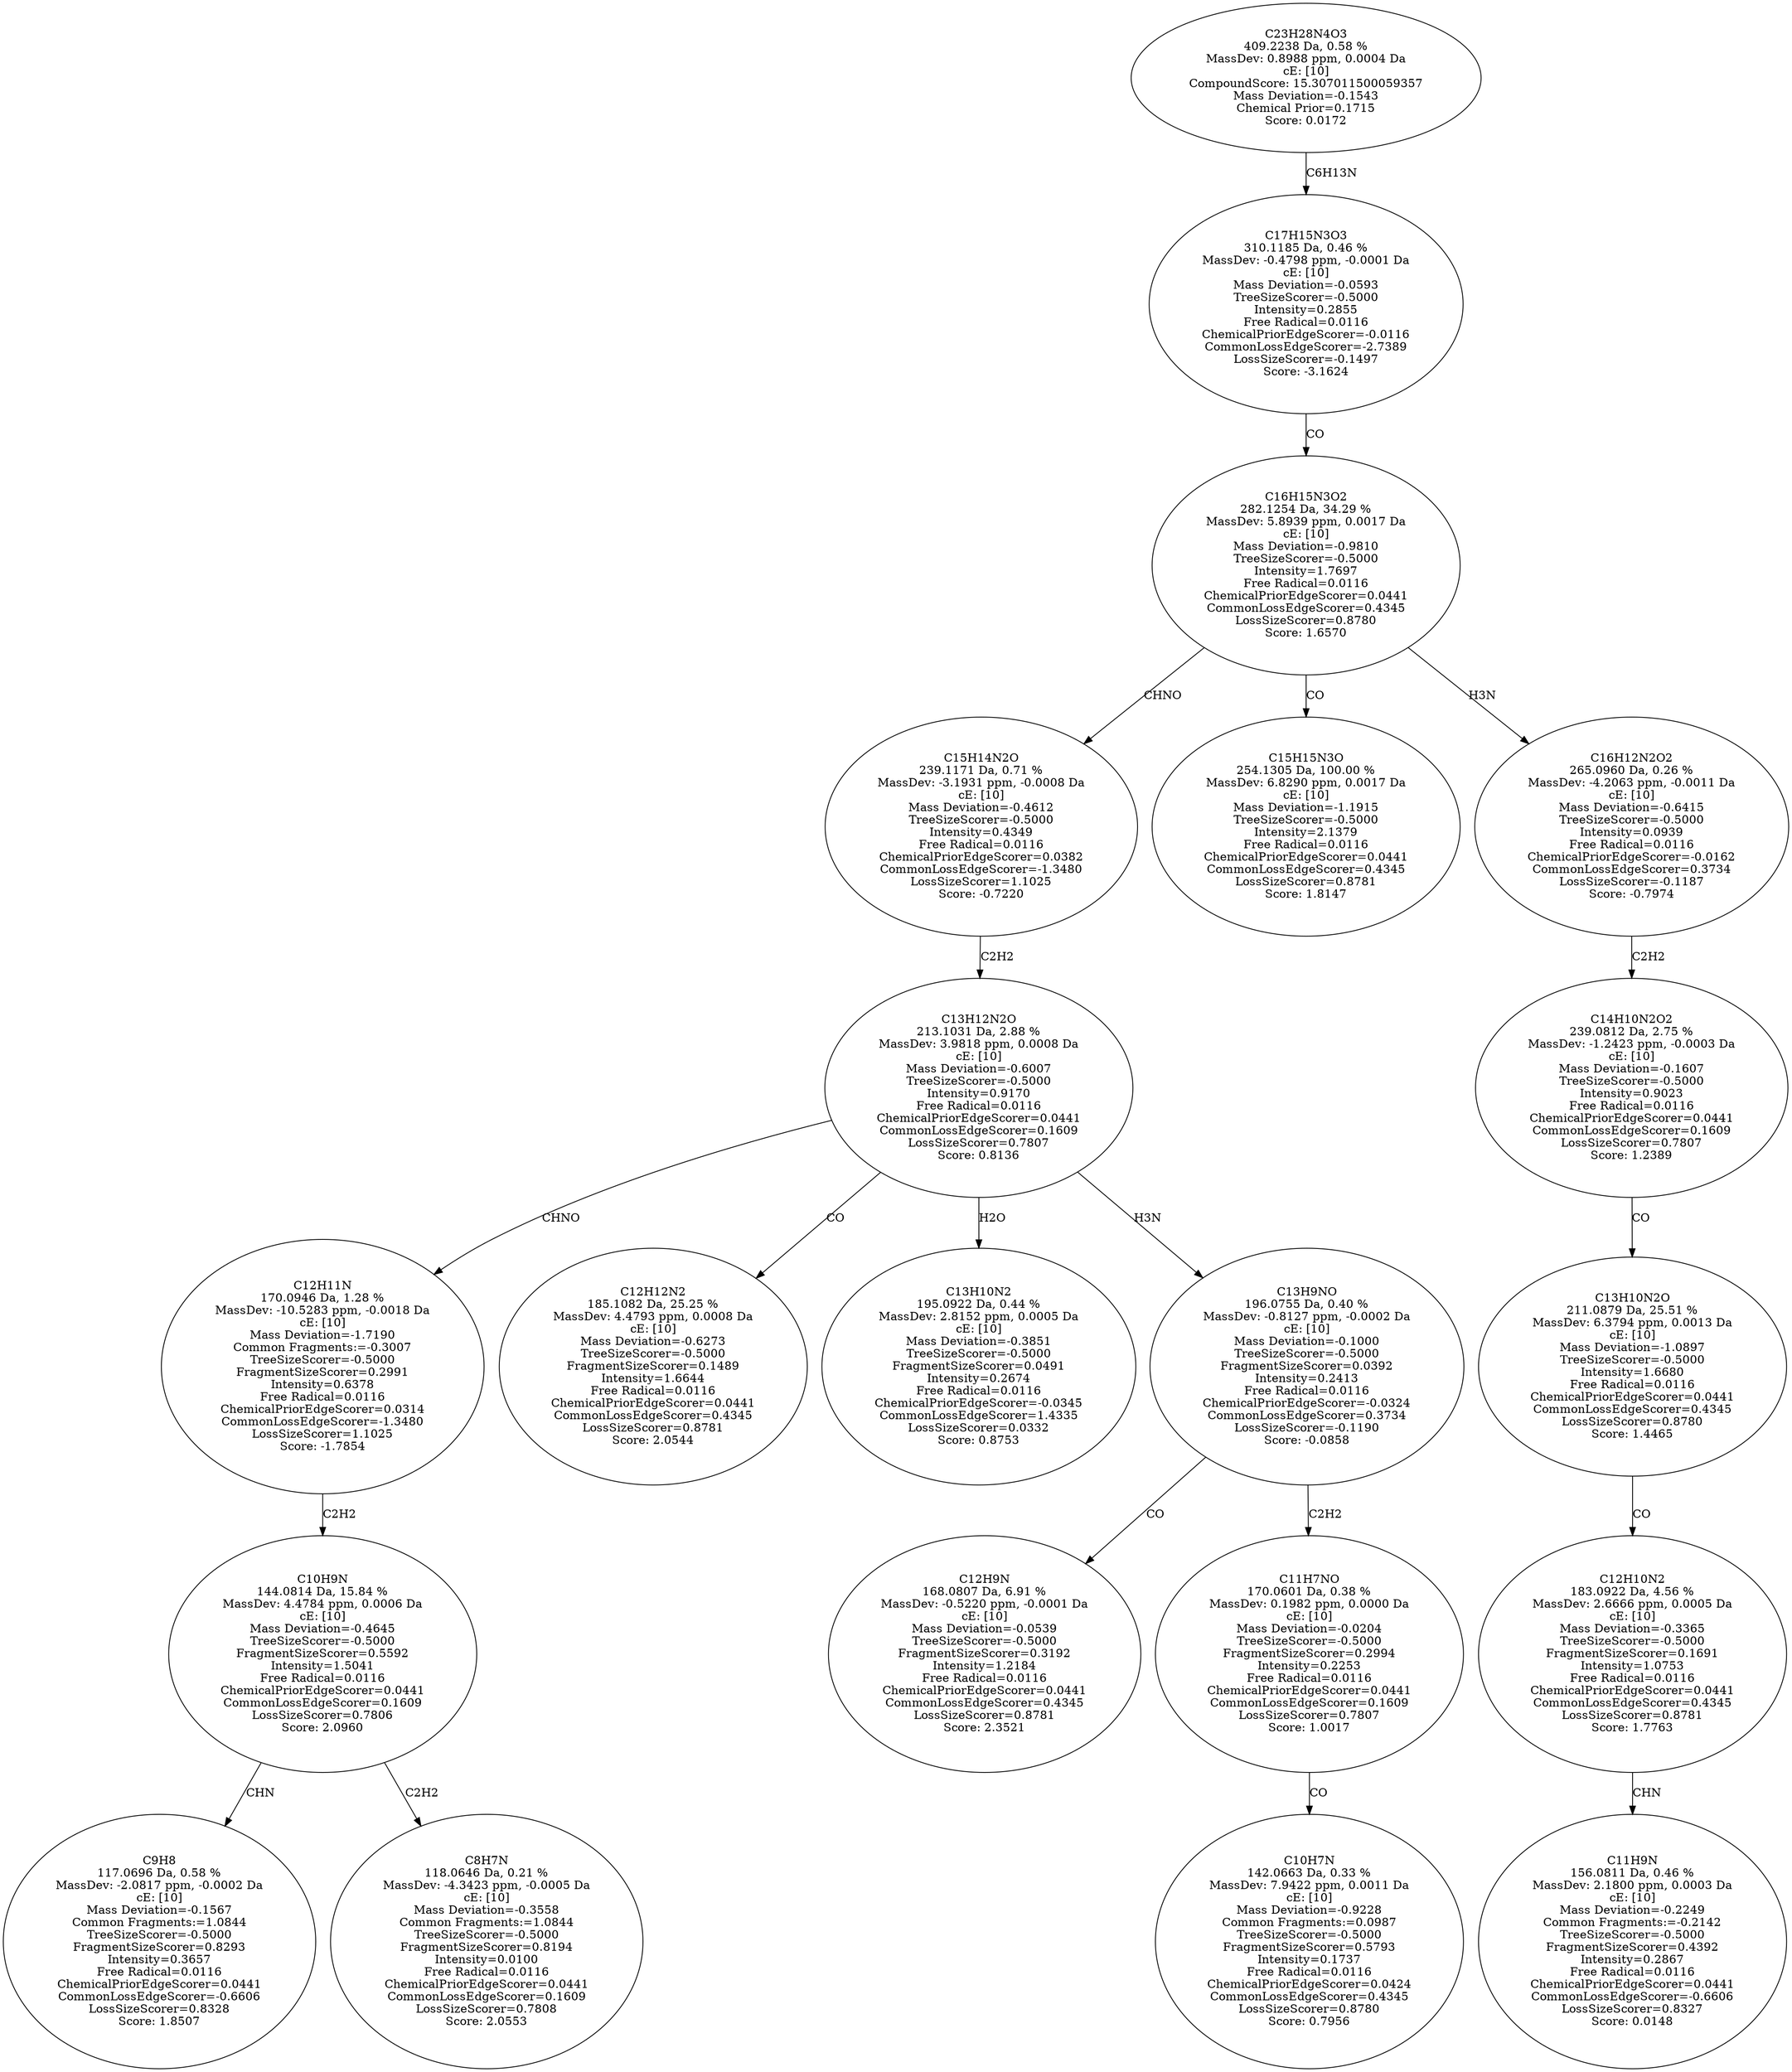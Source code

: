 strict digraph {
v1 [label="C9H8\n117.0696 Da, 0.58 %\nMassDev: -2.0817 ppm, -0.0002 Da\ncE: [10]\nMass Deviation=-0.1567\nCommon Fragments:=1.0844\nTreeSizeScorer=-0.5000\nFragmentSizeScorer=0.8293\nIntensity=0.3657\nFree Radical=0.0116\nChemicalPriorEdgeScorer=0.0441\nCommonLossEdgeScorer=-0.6606\nLossSizeScorer=0.8328\nScore: 1.8507"];
v2 [label="C8H7N\n118.0646 Da, 0.21 %\nMassDev: -4.3423 ppm, -0.0005 Da\ncE: [10]\nMass Deviation=-0.3558\nCommon Fragments:=1.0844\nTreeSizeScorer=-0.5000\nFragmentSizeScorer=0.8194\nIntensity=0.0100\nFree Radical=0.0116\nChemicalPriorEdgeScorer=0.0441\nCommonLossEdgeScorer=0.1609\nLossSizeScorer=0.7808\nScore: 2.0553"];
v3 [label="C10H9N\n144.0814 Da, 15.84 %\nMassDev: 4.4784 ppm, 0.0006 Da\ncE: [10]\nMass Deviation=-0.4645\nTreeSizeScorer=-0.5000\nFragmentSizeScorer=0.5592\nIntensity=1.5041\nFree Radical=0.0116\nChemicalPriorEdgeScorer=0.0441\nCommonLossEdgeScorer=0.1609\nLossSizeScorer=0.7806\nScore: 2.0960"];
v4 [label="C12H11N\n170.0946 Da, 1.28 %\nMassDev: -10.5283 ppm, -0.0018 Da\ncE: [10]\nMass Deviation=-1.7190\nCommon Fragments:=-0.3007\nTreeSizeScorer=-0.5000\nFragmentSizeScorer=0.2991\nIntensity=0.6378\nFree Radical=0.0116\nChemicalPriorEdgeScorer=0.0314\nCommonLossEdgeScorer=-1.3480\nLossSizeScorer=1.1025\nScore: -1.7854"];
v5 [label="C12H12N2\n185.1082 Da, 25.25 %\nMassDev: 4.4793 ppm, 0.0008 Da\ncE: [10]\nMass Deviation=-0.6273\nTreeSizeScorer=-0.5000\nFragmentSizeScorer=0.1489\nIntensity=1.6644\nFree Radical=0.0116\nChemicalPriorEdgeScorer=0.0441\nCommonLossEdgeScorer=0.4345\nLossSizeScorer=0.8781\nScore: 2.0544"];
v6 [label="C13H10N2\n195.0922 Da, 0.44 %\nMassDev: 2.8152 ppm, 0.0005 Da\ncE: [10]\nMass Deviation=-0.3851\nTreeSizeScorer=-0.5000\nFragmentSizeScorer=0.0491\nIntensity=0.2674\nFree Radical=0.0116\nChemicalPriorEdgeScorer=-0.0345\nCommonLossEdgeScorer=1.4335\nLossSizeScorer=0.0332\nScore: 0.8753"];
v7 [label="C12H9N\n168.0807 Da, 6.91 %\nMassDev: -0.5220 ppm, -0.0001 Da\ncE: [10]\nMass Deviation=-0.0539\nTreeSizeScorer=-0.5000\nFragmentSizeScorer=0.3192\nIntensity=1.2184\nFree Radical=0.0116\nChemicalPriorEdgeScorer=0.0441\nCommonLossEdgeScorer=0.4345\nLossSizeScorer=0.8781\nScore: 2.3521"];
v8 [label="C10H7N\n142.0663 Da, 0.33 %\nMassDev: 7.9422 ppm, 0.0011 Da\ncE: [10]\nMass Deviation=-0.9228\nCommon Fragments:=0.0987\nTreeSizeScorer=-0.5000\nFragmentSizeScorer=0.5793\nIntensity=0.1737\nFree Radical=0.0116\nChemicalPriorEdgeScorer=0.0424\nCommonLossEdgeScorer=0.4345\nLossSizeScorer=0.8780\nScore: 0.7956"];
v9 [label="C11H7NO\n170.0601 Da, 0.38 %\nMassDev: 0.1982 ppm, 0.0000 Da\ncE: [10]\nMass Deviation=-0.0204\nTreeSizeScorer=-0.5000\nFragmentSizeScorer=0.2994\nIntensity=0.2253\nFree Radical=0.0116\nChemicalPriorEdgeScorer=0.0441\nCommonLossEdgeScorer=0.1609\nLossSizeScorer=0.7807\nScore: 1.0017"];
v10 [label="C13H9NO\n196.0755 Da, 0.40 %\nMassDev: -0.8127 ppm, -0.0002 Da\ncE: [10]\nMass Deviation=-0.1000\nTreeSizeScorer=-0.5000\nFragmentSizeScorer=0.0392\nIntensity=0.2413\nFree Radical=0.0116\nChemicalPriorEdgeScorer=-0.0324\nCommonLossEdgeScorer=0.3734\nLossSizeScorer=-0.1190\nScore: -0.0858"];
v11 [label="C13H12N2O\n213.1031 Da, 2.88 %\nMassDev: 3.9818 ppm, 0.0008 Da\ncE: [10]\nMass Deviation=-0.6007\nTreeSizeScorer=-0.5000\nIntensity=0.9170\nFree Radical=0.0116\nChemicalPriorEdgeScorer=0.0441\nCommonLossEdgeScorer=0.1609\nLossSizeScorer=0.7807\nScore: 0.8136"];
v12 [label="C15H14N2O\n239.1171 Da, 0.71 %\nMassDev: -3.1931 ppm, -0.0008 Da\ncE: [10]\nMass Deviation=-0.4612\nTreeSizeScorer=-0.5000\nIntensity=0.4349\nFree Radical=0.0116\nChemicalPriorEdgeScorer=0.0382\nCommonLossEdgeScorer=-1.3480\nLossSizeScorer=1.1025\nScore: -0.7220"];
v13 [label="C15H15N3O\n254.1305 Da, 100.00 %\nMassDev: 6.8290 ppm, 0.0017 Da\ncE: [10]\nMass Deviation=-1.1915\nTreeSizeScorer=-0.5000\nIntensity=2.1379\nFree Radical=0.0116\nChemicalPriorEdgeScorer=0.0441\nCommonLossEdgeScorer=0.4345\nLossSizeScorer=0.8781\nScore: 1.8147"];
v14 [label="C11H9N\n156.0811 Da, 0.46 %\nMassDev: 2.1800 ppm, 0.0003 Da\ncE: [10]\nMass Deviation=-0.2249\nCommon Fragments:=-0.2142\nTreeSizeScorer=-0.5000\nFragmentSizeScorer=0.4392\nIntensity=0.2867\nFree Radical=0.0116\nChemicalPriorEdgeScorer=0.0441\nCommonLossEdgeScorer=-0.6606\nLossSizeScorer=0.8327\nScore: 0.0148"];
v15 [label="C12H10N2\n183.0922 Da, 4.56 %\nMassDev: 2.6666 ppm, 0.0005 Da\ncE: [10]\nMass Deviation=-0.3365\nTreeSizeScorer=-0.5000\nFragmentSizeScorer=0.1691\nIntensity=1.0753\nFree Radical=0.0116\nChemicalPriorEdgeScorer=0.0441\nCommonLossEdgeScorer=0.4345\nLossSizeScorer=0.8781\nScore: 1.7763"];
v16 [label="C13H10N2O\n211.0879 Da, 25.51 %\nMassDev: 6.3794 ppm, 0.0013 Da\ncE: [10]\nMass Deviation=-1.0897\nTreeSizeScorer=-0.5000\nIntensity=1.6680\nFree Radical=0.0116\nChemicalPriorEdgeScorer=0.0441\nCommonLossEdgeScorer=0.4345\nLossSizeScorer=0.8780\nScore: 1.4465"];
v17 [label="C14H10N2O2\n239.0812 Da, 2.75 %\nMassDev: -1.2423 ppm, -0.0003 Da\ncE: [10]\nMass Deviation=-0.1607\nTreeSizeScorer=-0.5000\nIntensity=0.9023\nFree Radical=0.0116\nChemicalPriorEdgeScorer=0.0441\nCommonLossEdgeScorer=0.1609\nLossSizeScorer=0.7807\nScore: 1.2389"];
v18 [label="C16H12N2O2\n265.0960 Da, 0.26 %\nMassDev: -4.2063 ppm, -0.0011 Da\ncE: [10]\nMass Deviation=-0.6415\nTreeSizeScorer=-0.5000\nIntensity=0.0939\nFree Radical=0.0116\nChemicalPriorEdgeScorer=-0.0162\nCommonLossEdgeScorer=0.3734\nLossSizeScorer=-0.1187\nScore: -0.7974"];
v19 [label="C16H15N3O2\n282.1254 Da, 34.29 %\nMassDev: 5.8939 ppm, 0.0017 Da\ncE: [10]\nMass Deviation=-0.9810\nTreeSizeScorer=-0.5000\nIntensity=1.7697\nFree Radical=0.0116\nChemicalPriorEdgeScorer=0.0441\nCommonLossEdgeScorer=0.4345\nLossSizeScorer=0.8780\nScore: 1.6570"];
v20 [label="C17H15N3O3\n310.1185 Da, 0.46 %\nMassDev: -0.4798 ppm, -0.0001 Da\ncE: [10]\nMass Deviation=-0.0593\nTreeSizeScorer=-0.5000\nIntensity=0.2855\nFree Radical=0.0116\nChemicalPriorEdgeScorer=-0.0116\nCommonLossEdgeScorer=-2.7389\nLossSizeScorer=-0.1497\nScore: -3.1624"];
v21 [label="C23H28N4O3\n409.2238 Da, 0.58 %\nMassDev: 0.8988 ppm, 0.0004 Da\ncE: [10]\nCompoundScore: 15.307011500059357\nMass Deviation=-0.1543\nChemical Prior=0.1715\nScore: 0.0172"];
v3 -> v1 [label="CHN"];
v3 -> v2 [label="C2H2"];
v4 -> v3 [label="C2H2"];
v11 -> v4 [label="CHNO"];
v11 -> v5 [label="CO"];
v11 -> v6 [label="H2O"];
v10 -> v7 [label="CO"];
v9 -> v8 [label="CO"];
v10 -> v9 [label="C2H2"];
v11 -> v10 [label="H3N"];
v12 -> v11 [label="C2H2"];
v19 -> v12 [label="CHNO"];
v19 -> v13 [label="CO"];
v15 -> v14 [label="CHN"];
v16 -> v15 [label="CO"];
v17 -> v16 [label="CO"];
v18 -> v17 [label="C2H2"];
v19 -> v18 [label="H3N"];
v20 -> v19 [label="CO"];
v21 -> v20 [label="C6H13N"];
}